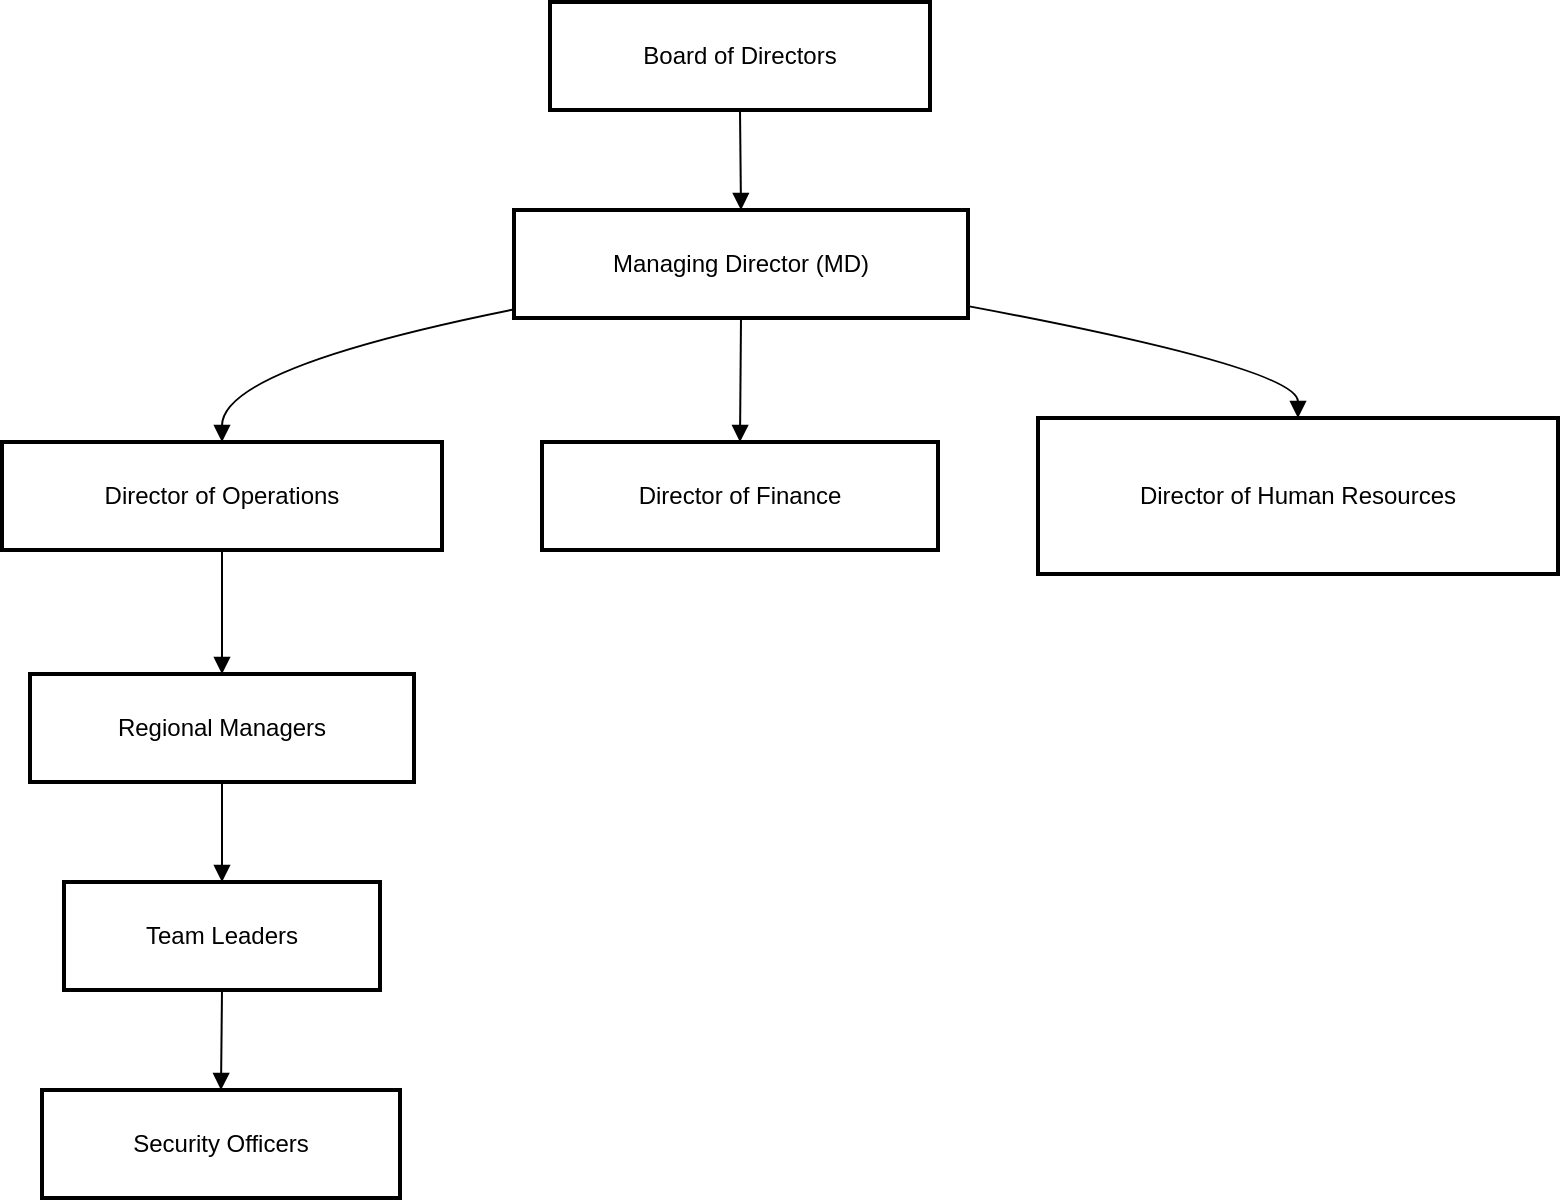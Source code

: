 <mxfile version="26.0.16">
  <diagram name="Page-1" id="AJRmofzPEsTIlUFj2CXO">
    <mxGraphModel>
      <root>
        <mxCell id="0" />
        <mxCell id="1" parent="0" />
        <mxCell id="2" value="Board of Directors" style="whiteSpace=wrap;strokeWidth=2;" vertex="1" parent="1">
          <mxGeometry x="282" y="8" width="190" height="54" as="geometry" />
        </mxCell>
        <mxCell id="3" value="Managing Director (MD)" style="whiteSpace=wrap;strokeWidth=2;" vertex="1" parent="1">
          <mxGeometry x="264" y="112" width="227" height="54" as="geometry" />
        </mxCell>
        <mxCell id="4" value="Director of Operations" style="whiteSpace=wrap;strokeWidth=2;" vertex="1" parent="1">
          <mxGeometry x="8" y="228" width="220" height="54" as="geometry" />
        </mxCell>
        <mxCell id="5" value="Director of Finance" style="whiteSpace=wrap;strokeWidth=2;" vertex="1" parent="1">
          <mxGeometry x="278" y="228" width="198" height="54" as="geometry" />
        </mxCell>
        <mxCell id="6" value="Director of Human Resources" style="whiteSpace=wrap;strokeWidth=2;" vertex="1" parent="1">
          <mxGeometry x="526" y="216" width="260" height="78" as="geometry" />
        </mxCell>
        <mxCell id="7" value="Regional Managers" style="whiteSpace=wrap;strokeWidth=2;" vertex="1" parent="1">
          <mxGeometry x="22" y="344" width="192" height="54" as="geometry" />
        </mxCell>
        <mxCell id="8" value="Team Leaders" style="whiteSpace=wrap;strokeWidth=2;" vertex="1" parent="1">
          <mxGeometry x="39" y="448" width="158" height="54" as="geometry" />
        </mxCell>
        <mxCell id="9" value="Security Officers" style="whiteSpace=wrap;strokeWidth=2;" vertex="1" parent="1">
          <mxGeometry x="28" y="552" width="179" height="54" as="geometry" />
        </mxCell>
        <mxCell id="10" value="" style="curved=1;startArrow=none;endArrow=block;exitX=0.5;exitY=1;entryX=0.5;entryY=0;" edge="1" parent="1" source="2" target="3">
          <mxGeometry relative="1" as="geometry">
            <Array as="points" />
          </mxGeometry>
        </mxCell>
        <mxCell id="11" value="" style="curved=1;startArrow=none;endArrow=block;exitX=0;exitY=0.92;entryX=0.5;entryY=0;" edge="1" parent="1" source="3" target="4">
          <mxGeometry relative="1" as="geometry">
            <Array as="points">
              <mxPoint x="118" y="191" />
            </Array>
          </mxGeometry>
        </mxCell>
        <mxCell id="12" value="" style="curved=1;startArrow=none;endArrow=block;exitX=0.5;exitY=1;entryX=0.5;entryY=0;" edge="1" parent="1" source="3" target="5">
          <mxGeometry relative="1" as="geometry">
            <Array as="points" />
          </mxGeometry>
        </mxCell>
        <mxCell id="13" value="" style="curved=1;startArrow=none;endArrow=block;exitX=1;exitY=0.89;entryX=0.5;entryY=0;" edge="1" parent="1" source="3" target="6">
          <mxGeometry relative="1" as="geometry">
            <Array as="points">
              <mxPoint x="656" y="191" />
            </Array>
          </mxGeometry>
        </mxCell>
        <mxCell id="14" value="" style="curved=1;startArrow=none;endArrow=block;exitX=0.5;exitY=1;entryX=0.5;entryY=0;" edge="1" parent="1" source="4" target="7">
          <mxGeometry relative="1" as="geometry">
            <Array as="points" />
          </mxGeometry>
        </mxCell>
        <mxCell id="15" value="" style="curved=1;startArrow=none;endArrow=block;exitX=0.5;exitY=1;entryX=0.5;entryY=0;" edge="1" parent="1" source="7" target="8">
          <mxGeometry relative="1" as="geometry">
            <Array as="points" />
          </mxGeometry>
        </mxCell>
        <mxCell id="16" value="" style="curved=1;startArrow=none;endArrow=block;exitX=0.5;exitY=1;entryX=0.5;entryY=0;" edge="1" parent="1" source="8" target="9">
          <mxGeometry relative="1" as="geometry">
            <Array as="points" />
          </mxGeometry>
        </mxCell>
      </root>
    </mxGraphModel>
  </diagram>
</mxfile>
